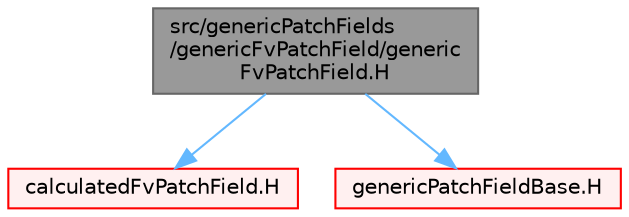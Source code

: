 digraph "src/genericPatchFields/genericFvPatchField/genericFvPatchField.H"
{
 // LATEX_PDF_SIZE
  bgcolor="transparent";
  edge [fontname=Helvetica,fontsize=10,labelfontname=Helvetica,labelfontsize=10];
  node [fontname=Helvetica,fontsize=10,shape=box,height=0.2,width=0.4];
  Node1 [id="Node000001",label="src/genericPatchFields\l/genericFvPatchField/generic\lFvPatchField.H",height=0.2,width=0.4,color="gray40", fillcolor="grey60", style="filled", fontcolor="black",tooltip=" "];
  Node1 -> Node2 [id="edge1_Node000001_Node000002",color="steelblue1",style="solid",tooltip=" "];
  Node2 [id="Node000002",label="calculatedFvPatchField.H",height=0.2,width=0.4,color="red", fillcolor="#FFF0F0", style="filled",URL="$calculatedFvPatchField_8H.html",tooltip=" "];
  Node1 -> Node266 [id="edge2_Node000001_Node000266",color="steelblue1",style="solid",tooltip=" "];
  Node266 [id="Node000266",label="genericPatchFieldBase.H",height=0.2,width=0.4,color="red", fillcolor="#FFF0F0", style="filled",URL="$genericPatchFieldBase_8H.html",tooltip=" "];
}
